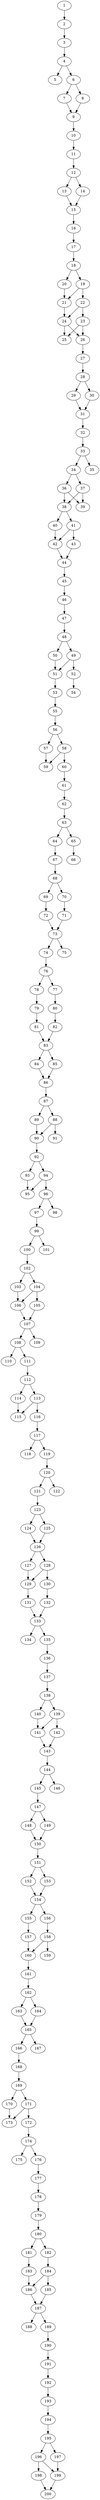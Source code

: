 // DAG automatically generated by daggen at Wed Apr 12 12:21:13 2017
// ./daggen --dot -n 200 --jump=1 --fat=0.2 --regularity=0.6 --density=0.6 
digraph G {
  1 [size="231928233984", alpha="0.14"]
  1 -> 2 [size ="301989888"]
  2 [size="6964474861", alpha="0.15"]
  2 -> 3 [size ="134217728"]
  3 [size="4426863803", alpha="0.09"]
  3 -> 4 [size ="75497472"]
  4 [size="367702638415", alpha="0.16"]
  4 -> 5 [size ="301989888"]
  4 -> 6 [size ="301989888"]
  5 [size="28991029248", alpha="0.02"]
  6 [size="183490498034", alpha="0.18"]
  6 -> 7 [size ="679477248"]
  6 -> 8 [size ="679477248"]
  7 [size="28991029248", alpha="0.09"]
  7 -> 9 [size ="75497472"]
  8 [size="692766546576", alpha="0.04"]
  8 -> 9 [size ="536870912"]
  9 [size="28991029248", alpha="0.09"]
  9 -> 10 [size ="75497472"]
  10 [size="285626428828", alpha="0.18"]
  10 -> 11 [size ="536870912"]
  11 [size="3092893336", alpha="0.12"]
  11 -> 12 [size ="75497472"]
  12 [size="57328242072", alpha="0.09"]
  12 -> 13 [size ="134217728"]
  12 -> 14 [size ="134217728"]
  13 [size="544845215542", alpha="0.10"]
  13 -> 15 [size ="411041792"]
  14 [size="6804885039", alpha="0.20"]
  14 -> 15 [size ="679477248"]
  15 [size="24503876471", alpha="0.13"]
  15 -> 16 [size ="679477248"]
  16 [size="68719476736", alpha="0.08"]
  16 -> 17 [size ="134217728"]
  17 [size="782757789696", alpha="0.10"]
  17 -> 18 [size ="679477248"]
  18 [size="8589934592", alpha="0.03"]
  18 -> 19 [size ="33554432"]
  18 -> 20 [size ="33554432"]
  19 [size="368293445632", alpha="0.19"]
  19 -> 21 [size ="411041792"]
  19 -> 22 [size ="411041792"]
  20 [size="1073741824000", alpha="0.12"]
  20 -> 21 [size ="838860800"]
  21 [size="1082818781262", alpha="0.14"]
  21 -> 24 [size ="679477248"]
  22 [size="28548870816", alpha="0.17"]
  22 -> 23 [size ="838860800"]
  22 -> 24 [size ="838860800"]
  23 [size="1073741824000", alpha="0.04"]
  23 -> 25 [size ="838860800"]
  23 -> 26 [size ="838860800"]
  24 [size="8589934592", alpha="0.17"]
  24 -> 25 [size ="33554432"]
  24 -> 26 [size ="33554432"]
  25 [size="28991029248", alpha="0.03"]
  26 [size="21130495763", alpha="0.05"]
  26 -> 27 [size ="411041792"]
  27 [size="3322292461", alpha="0.11"]
  27 -> 28 [size ="411041792"]
  28 [size="30769865574", alpha="0.19"]
  28 -> 29 [size ="33554432"]
  28 -> 30 [size ="33554432"]
  29 [size="5986452538", alpha="0.10"]
  29 -> 31 [size ="301989888"]
  30 [size="549755813888", alpha="0.13"]
  30 -> 31 [size ="536870912"]
  31 [size="430963329567", alpha="0.10"]
  31 -> 32 [size ="301989888"]
  32 [size="4707579871", alpha="0.08"]
  32 -> 33 [size ="134217728"]
  33 [size="39155162841", alpha="0.11"]
  33 -> 34 [size ="838860800"]
  33 -> 35 [size ="838860800"]
  34 [size="16223124293", alpha="0.01"]
  34 -> 36 [size ="301989888"]
  34 -> 37 [size ="301989888"]
  35 [size="42853666534", alpha="0.18"]
  36 [size="20224070414", alpha="0.02"]
  36 -> 38 [size ="411041792"]
  36 -> 39 [size ="411041792"]
  37 [size="879169666021", alpha="0.12"]
  37 -> 38 [size ="838860800"]
  37 -> 39 [size ="838860800"]
  38 [size="181708898848", alpha="0.08"]
  38 -> 40 [size ="838860800"]
  38 -> 41 [size ="838860800"]
  39 [size="9902776609", alpha="0.02"]
  40 [size="368293445632", alpha="0.12"]
  40 -> 42 [size ="411041792"]
  41 [size="1073741824000", alpha="0.08"]
  41 -> 42 [size ="838860800"]
  41 -> 43 [size ="838860800"]
  42 [size="782757789696", alpha="0.13"]
  42 -> 44 [size ="679477248"]
  43 [size="8567969075", alpha="0.10"]
  43 -> 44 [size ="838860800"]
  44 [size="18484450618", alpha="0.14"]
  44 -> 45 [size ="536870912"]
  45 [size="15762877328", alpha="0.19"]
  45 -> 46 [size ="33554432"]
  46 [size="5658126132", alpha="0.02"]
  46 -> 47 [size ="134217728"]
  47 [size="11781579072", alpha="0.07"]
  47 -> 48 [size ="536870912"]
  48 [size="14601686859", alpha="0.09"]
  48 -> 49 [size ="301989888"]
  48 -> 50 [size ="301989888"]
  49 [size="549755813888", alpha="0.12"]
  49 -> 51 [size ="536870912"]
  49 -> 52 [size ="536870912"]
  50 [size="20276390844", alpha="0.17"]
  50 -> 51 [size ="838860800"]
  51 [size="68719476736", alpha="0.02"]
  51 -> 53 [size ="134217728"]
  52 [size="192114832416", alpha="0.07"]
  52 -> 54 [size ="134217728"]
  53 [size="1326098801", alpha="0.08"]
  53 -> 55 [size ="75497472"]
  54 [size="782757789696", alpha="0.10"]
  55 [size="1101536828721", alpha="0.08"]
  55 -> 56 [size ="838860800"]
  56 [size="15014536923", alpha="0.04"]
  56 -> 57 [size ="301989888"]
  56 -> 58 [size ="301989888"]
  57 [size="31265929297", alpha="0.15"]
  57 -> 59 [size ="679477248"]
  58 [size="297736302863", alpha="0.06"]
  58 -> 59 [size ="838860800"]
  58 -> 60 [size ="838860800"]
  59 [size="1073741824000", alpha="0.06"]
  60 [size="782757789696", alpha="0.20"]
  60 -> 61 [size ="679477248"]
  61 [size="134217728000", alpha="0.04"]
  61 -> 62 [size ="209715200"]
  62 [size="610000510757", alpha="0.10"]
  62 -> 63 [size ="411041792"]
  63 [size="15283377861", alpha="0.02"]
  63 -> 64 [size ="411041792"]
  63 -> 65 [size ="411041792"]
  64 [size="68719476736", alpha="0.01"]
  64 -> 67 [size ="134217728"]
  65 [size="3079085441", alpha="0.08"]
  65 -> 66 [size ="209715200"]
  66 [size="2103156158", alpha="0.03"]
  67 [size="42146760624", alpha="0.01"]
  67 -> 68 [size ="134217728"]
  68 [size="68719476736", alpha="0.14"]
  68 -> 69 [size ="134217728"]
  68 -> 70 [size ="134217728"]
  69 [size="1053510012", alpha="0.13"]
  69 -> 72 [size ="33554432"]
  70 [size="5386052015", alpha="0.19"]
  70 -> 71 [size ="134217728"]
  71 [size="448128393", alpha="0.07"]
  71 -> 73 [size ="33554432"]
  72 [size="17804304706", alpha="0.05"]
  72 -> 73 [size ="679477248"]
  73 [size="134217728000", alpha="0.13"]
  73 -> 74 [size ="209715200"]
  73 -> 75 [size ="209715200"]
  74 [size="213610971927", alpha="0.16"]
  74 -> 76 [size ="301989888"]
  75 [size="180752006641", alpha="0.15"]
  76 [size="134217728000", alpha="0.09"]
  76 -> 77 [size ="209715200"]
  76 -> 78 [size ="209715200"]
  77 [size="91933603632", alpha="0.13"]
  77 -> 80 [size ="134217728"]
  78 [size="20769473600", alpha="0.01"]
  78 -> 79 [size ="838860800"]
  79 [size="8597424474", alpha="0.05"]
  79 -> 81 [size ="209715200"]
  80 [size="1073741824000", alpha="0.07"]
  80 -> 82 [size ="838860800"]
  81 [size="15141970688", alpha="0.11"]
  81 -> 83 [size ="838860800"]
  82 [size="231928233984", alpha="0.20"]
  82 -> 83 [size ="301989888"]
  83 [size="1433631263", alpha="0.10"]
  83 -> 84 [size ="75497472"]
  83 -> 85 [size ="75497472"]
  84 [size="704236291", alpha="0.08"]
  84 -> 86 [size ="33554432"]
  85 [size="368293445632", alpha="0.11"]
  85 -> 86 [size ="411041792"]
  86 [size="134217728000", alpha="0.15"]
  86 -> 87 [size ="209715200"]
  87 [size="4708765263", alpha="0.02"]
  87 -> 88 [size ="75497472"]
  87 -> 89 [size ="75497472"]
  88 [size="516143022408", alpha="0.16"]
  88 -> 90 [size ="536870912"]
  88 -> 91 [size ="536870912"]
  89 [size="486302412336", alpha="0.05"]
  89 -> 90 [size ="536870912"]
  90 [size="144437828076", alpha="0.09"]
  90 -> 92 [size ="134217728"]
  91 [size="1122991410460", alpha="0.19"]
  92 [size="28991029248", alpha="0.16"]
  92 -> 93 [size ="75497472"]
  92 -> 94 [size ="75497472"]
  93 [size="25248021122", alpha="0.07"]
  93 -> 95 [size ="838860800"]
  94 [size="1332902883327", alpha="0.04"]
  94 -> 95 [size ="838860800"]
  94 -> 96 [size ="838860800"]
  95 [size="12966657534", alpha="0.13"]
  96 [size="368293445632", alpha="0.07"]
  96 -> 97 [size ="411041792"]
  96 -> 98 [size ="411041792"]
  97 [size="6828538540", alpha="0.11"]
  97 -> 99 [size ="134217728"]
  98 [size="274755575515", alpha="0.06"]
  99 [size="42129346165", alpha="0.20"]
  99 -> 100 [size ="679477248"]
  99 -> 101 [size ="679477248"]
  100 [size="27689180801", alpha="0.17"]
  100 -> 102 [size ="679477248"]
  101 [size="365750755809", alpha="0.19"]
  102 [size="8589934592", alpha="0.19"]
  102 -> 103 [size ="33554432"]
  102 -> 104 [size ="33554432"]
  103 [size="9922565483", alpha="0.03"]
  103 -> 106 [size ="301989888"]
  104 [size="21921437636", alpha="0.08"]
  104 -> 105 [size ="75497472"]
  104 -> 106 [size ="75497472"]
  105 [size="8303243403", alpha="0.05"]
  105 -> 107 [size ="679477248"]
  106 [size="42521012081", alpha="0.13"]
  106 -> 107 [size ="679477248"]
  107 [size="1073741824000", alpha="0.16"]
  107 -> 108 [size ="838860800"]
  107 -> 109 [size ="838860800"]
  108 [size="174894847433", alpha="0.07"]
  108 -> 110 [size ="209715200"]
  108 -> 111 [size ="209715200"]
  109 [size="630958580102", alpha="0.14"]
  110 [size="4599131402", alpha="0.16"]
  111 [size="531193817167", alpha="0.02"]
  111 -> 112 [size ="838860800"]
  112 [size="6612440156", alpha="0.04"]
  112 -> 113 [size ="209715200"]
  112 -> 114 [size ="209715200"]
  113 [size="272664485700", alpha="0.08"]
  113 -> 115 [size ="301989888"]
  113 -> 116 [size ="301989888"]
  114 [size="231928233984", alpha="0.08"]
  114 -> 115 [size ="301989888"]
  115 [size="32180557352", alpha="0.03"]
  116 [size="104723372041", alpha="0.16"]
  116 -> 117 [size ="75497472"]
  117 [size="782757789696", alpha="0.03"]
  117 -> 118 [size ="679477248"]
  117 -> 119 [size ="679477248"]
  118 [size="1855528179", alpha="0.04"]
  119 [size="11688483457", alpha="0.15"]
  119 -> 120 [size ="209715200"]
  120 [size="68719476736", alpha="0.15"]
  120 -> 121 [size ="134217728"]
  120 -> 122 [size ="134217728"]
  121 [size="68719476736", alpha="0.16"]
  121 -> 123 [size ="134217728"]
  122 [size="141190930559", alpha="0.05"]
  123 [size="724039795614", alpha="0.01"]
  123 -> 124 [size ="838860800"]
  123 -> 125 [size ="838860800"]
  124 [size="134217728000", alpha="0.04"]
  124 -> 126 [size ="209715200"]
  125 [size="549755813888", alpha="0.00"]
  125 -> 126 [size ="536870912"]
  126 [size="122928442783", alpha="0.16"]
  126 -> 127 [size ="209715200"]
  126 -> 128 [size ="209715200"]
  127 [size="28991029248", alpha="0.08"]
  127 -> 129 [size ="75497472"]
  128 [size="112928518524", alpha="0.13"]
  128 -> 129 [size ="134217728"]
  128 -> 130 [size ="134217728"]
  129 [size="1073741824000", alpha="0.08"]
  129 -> 131 [size ="838860800"]
  130 [size="328503740986", alpha="0.08"]
  130 -> 132 [size ="301989888"]
  131 [size="396764272", alpha="0.09"]
  131 -> 133 [size ="33554432"]
  132 [size="1073741824000", alpha="0.14"]
  132 -> 133 [size ="838860800"]
  133 [size="26279370334", alpha="0.19"]
  133 -> 134 [size ="411041792"]
  133 -> 135 [size ="411041792"]
  134 [size="191548180092", alpha="0.08"]
  135 [size="120488592684", alpha="0.15"]
  135 -> 136 [size ="209715200"]
  136 [size="549755813888", alpha="0.14"]
  136 -> 137 [size ="536870912"]
  137 [size="68719476736", alpha="0.17"]
  137 -> 138 [size ="134217728"]
  138 [size="9947517559", alpha="0.10"]
  138 -> 139 [size ="209715200"]
  138 -> 140 [size ="209715200"]
  139 [size="549755813888", alpha="0.15"]
  139 -> 141 [size ="536870912"]
  139 -> 142 [size ="536870912"]
  140 [size="1073741824000", alpha="0.11"]
  140 -> 141 [size ="838860800"]
  141 [size="231928233984", alpha="0.17"]
  141 -> 143 [size ="301989888"]
  142 [size="40142389553", alpha="0.11"]
  142 -> 143 [size ="75497472"]
  143 [size="3504489268", alpha="0.06"]
  143 -> 144 [size ="301989888"]
  144 [size="8589934592", alpha="0.08"]
  144 -> 145 [size ="33554432"]
  144 -> 146 [size ="33554432"]
  145 [size="134217728000", alpha="0.16"]
  145 -> 147 [size ="209715200"]
  146 [size="549755813888", alpha="0.10"]
  147 [size="34102919190", alpha="0.02"]
  147 -> 148 [size ="75497472"]
  147 -> 149 [size ="75497472"]
  148 [size="26677556714", alpha="0.06"]
  148 -> 150 [size ="536870912"]
  149 [size="382004176429", alpha="0.01"]
  149 -> 150 [size ="838860800"]
  150 [size="6022804836", alpha="0.19"]
  150 -> 151 [size ="209715200"]
  151 [size="134217728000", alpha="0.10"]
  151 -> 152 [size ="209715200"]
  151 -> 153 [size ="209715200"]
  152 [size="6469373006", alpha="0.17"]
  152 -> 154 [size ="301989888"]
  153 [size="40239277620", alpha="0.00"]
  153 -> 154 [size ="134217728"]
  154 [size="479557794176", alpha="0.13"]
  154 -> 155 [size ="301989888"]
  154 -> 156 [size ="301989888"]
  155 [size="90676730997", alpha="0.19"]
  155 -> 157 [size ="75497472"]
  156 [size="8644237704", alpha="0.09"]
  156 -> 158 [size ="301989888"]
  157 [size="8670063459", alpha="0.19"]
  157 -> 160 [size ="301989888"]
  158 [size="205547991844", alpha="0.03"]
  158 -> 159 [size ="536870912"]
  158 -> 160 [size ="536870912"]
  159 [size="15930333700", alpha="0.09"]
  160 [size="198869335942", alpha="0.14"]
  160 -> 161 [size ="209715200"]
  161 [size="368293445632", alpha="0.03"]
  161 -> 162 [size ="411041792"]
  162 [size="1073741824000", alpha="0.03"]
  162 -> 163 [size ="838860800"]
  162 -> 164 [size ="838860800"]
  163 [size="1202367390", alpha="0.11"]
  163 -> 165 [size ="33554432"]
  164 [size="480438977868", alpha="0.08"]
  164 -> 165 [size ="679477248"]
  165 [size="549755813888", alpha="0.09"]
  165 -> 166 [size ="536870912"]
  165 -> 167 [size ="536870912"]
  166 [size="9858997962", alpha="0.12"]
  166 -> 168 [size ="411041792"]
  167 [size="231928233984", alpha="0.18"]
  168 [size="491284530006", alpha="0.09"]
  168 -> 169 [size ="679477248"]
  169 [size="68719476736", alpha="0.06"]
  169 -> 170 [size ="134217728"]
  169 -> 171 [size ="134217728"]
  170 [size="368293445632", alpha="0.12"]
  170 -> 173 [size ="411041792"]
  171 [size="782757789696", alpha="0.15"]
  171 -> 172 [size ="679477248"]
  171 -> 173 [size ="679477248"]
  172 [size="10153532447", alpha="0.12"]
  172 -> 174 [size ="679477248"]
  173 [size="369019002955", alpha="0.06"]
  174 [size="23674394160", alpha="0.05"]
  174 -> 175 [size ="536870912"]
  174 -> 176 [size ="536870912"]
  175 [size="53665843772", alpha="0.15"]
  176 [size="270706193523", alpha="0.13"]
  176 -> 177 [size ="209715200"]
  177 [size="28991029248", alpha="0.14"]
  177 -> 178 [size ="75497472"]
  178 [size="28991029248", alpha="0.01"]
  178 -> 179 [size ="75497472"]
  179 [size="1073741824000", alpha="0.16"]
  179 -> 180 [size ="838860800"]
  180 [size="451671780809", alpha="0.04"]
  180 -> 181 [size ="301989888"]
  180 -> 182 [size ="301989888"]
  181 [size="6534288602", alpha="0.03"]
  181 -> 183 [size ="209715200"]
  182 [size="24304271824", alpha="0.20"]
  182 -> 184 [size ="33554432"]
  183 [size="231928233984", alpha="0.16"]
  183 -> 186 [size ="301989888"]
  184 [size="327771229692", alpha="0.10"]
  184 -> 185 [size ="209715200"]
  184 -> 186 [size ="209715200"]
  185 [size="782757789696", alpha="0.00"]
  185 -> 187 [size ="679477248"]
  186 [size="23796090637", alpha="0.15"]
  186 -> 187 [size ="679477248"]
  187 [size="38156835903", alpha="0.08"]
  187 -> 188 [size ="679477248"]
  187 -> 189 [size ="679477248"]
  188 [size="1115837223469", alpha="0.04"]
  189 [size="59298644223", alpha="0.09"]
  189 -> 190 [size ="209715200"]
  190 [size="231928233984", alpha="0.19"]
  190 -> 191 [size ="301989888"]
  191 [size="134217728000", alpha="0.15"]
  191 -> 192 [size ="209715200"]
  192 [size="28991029248", alpha="0.00"]
  192 -> 193 [size ="75497472"]
  193 [size="368293445632", alpha="0.09"]
  193 -> 194 [size ="411041792"]
  194 [size="1073741824000", alpha="0.16"]
  194 -> 195 [size ="838860800"]
  195 [size="45135168406", alpha="0.14"]
  195 -> 196 [size ="838860800"]
  195 -> 197 [size ="838860800"]
  196 [size="782757789696", alpha="0.03"]
  196 -> 198 [size ="679477248"]
  196 -> 199 [size ="679477248"]
  197 [size="389444727054", alpha="0.07"]
  197 -> 199 [size ="679477248"]
  198 [size="361424704", alpha="0.07"]
  198 -> 200 [size ="33554432"]
  199 [size="68719476736", alpha="0.09"]
  199 -> 200 [size ="134217728"]
  200 [size="90134052564", alpha="0.17"]
}
